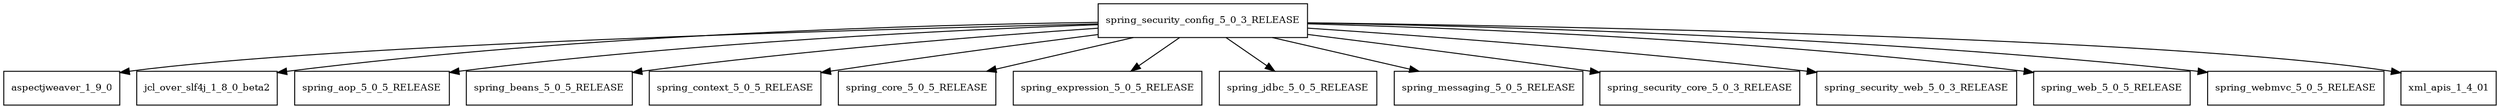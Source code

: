 digraph spring_security_config_5_0_3_RELEASE_dependencies {
  node [shape = box, fontsize=10.0];
  spring_security_config_5_0_3_RELEASE -> aspectjweaver_1_9_0;
  spring_security_config_5_0_3_RELEASE -> jcl_over_slf4j_1_8_0_beta2;
  spring_security_config_5_0_3_RELEASE -> spring_aop_5_0_5_RELEASE;
  spring_security_config_5_0_3_RELEASE -> spring_beans_5_0_5_RELEASE;
  spring_security_config_5_0_3_RELEASE -> spring_context_5_0_5_RELEASE;
  spring_security_config_5_0_3_RELEASE -> spring_core_5_0_5_RELEASE;
  spring_security_config_5_0_3_RELEASE -> spring_expression_5_0_5_RELEASE;
  spring_security_config_5_0_3_RELEASE -> spring_jdbc_5_0_5_RELEASE;
  spring_security_config_5_0_3_RELEASE -> spring_messaging_5_0_5_RELEASE;
  spring_security_config_5_0_3_RELEASE -> spring_security_core_5_0_3_RELEASE;
  spring_security_config_5_0_3_RELEASE -> spring_security_web_5_0_3_RELEASE;
  spring_security_config_5_0_3_RELEASE -> spring_web_5_0_5_RELEASE;
  spring_security_config_5_0_3_RELEASE -> spring_webmvc_5_0_5_RELEASE;
  spring_security_config_5_0_3_RELEASE -> xml_apis_1_4_01;
}
